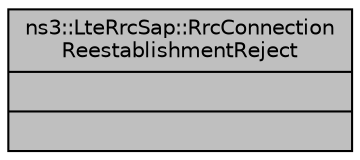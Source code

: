 digraph "ns3::LteRrcSap::RrcConnectionReestablishmentReject"
{
  edge [fontname="Helvetica",fontsize="10",labelfontname="Helvetica",labelfontsize="10"];
  node [fontname="Helvetica",fontsize="10",shape=record];
  Node1 [label="{ns3::LteRrcSap::RrcConnection\lReestablishmentReject\n||}",height=0.2,width=0.4,color="black", fillcolor="grey75", style="filled", fontcolor="black"];
}
